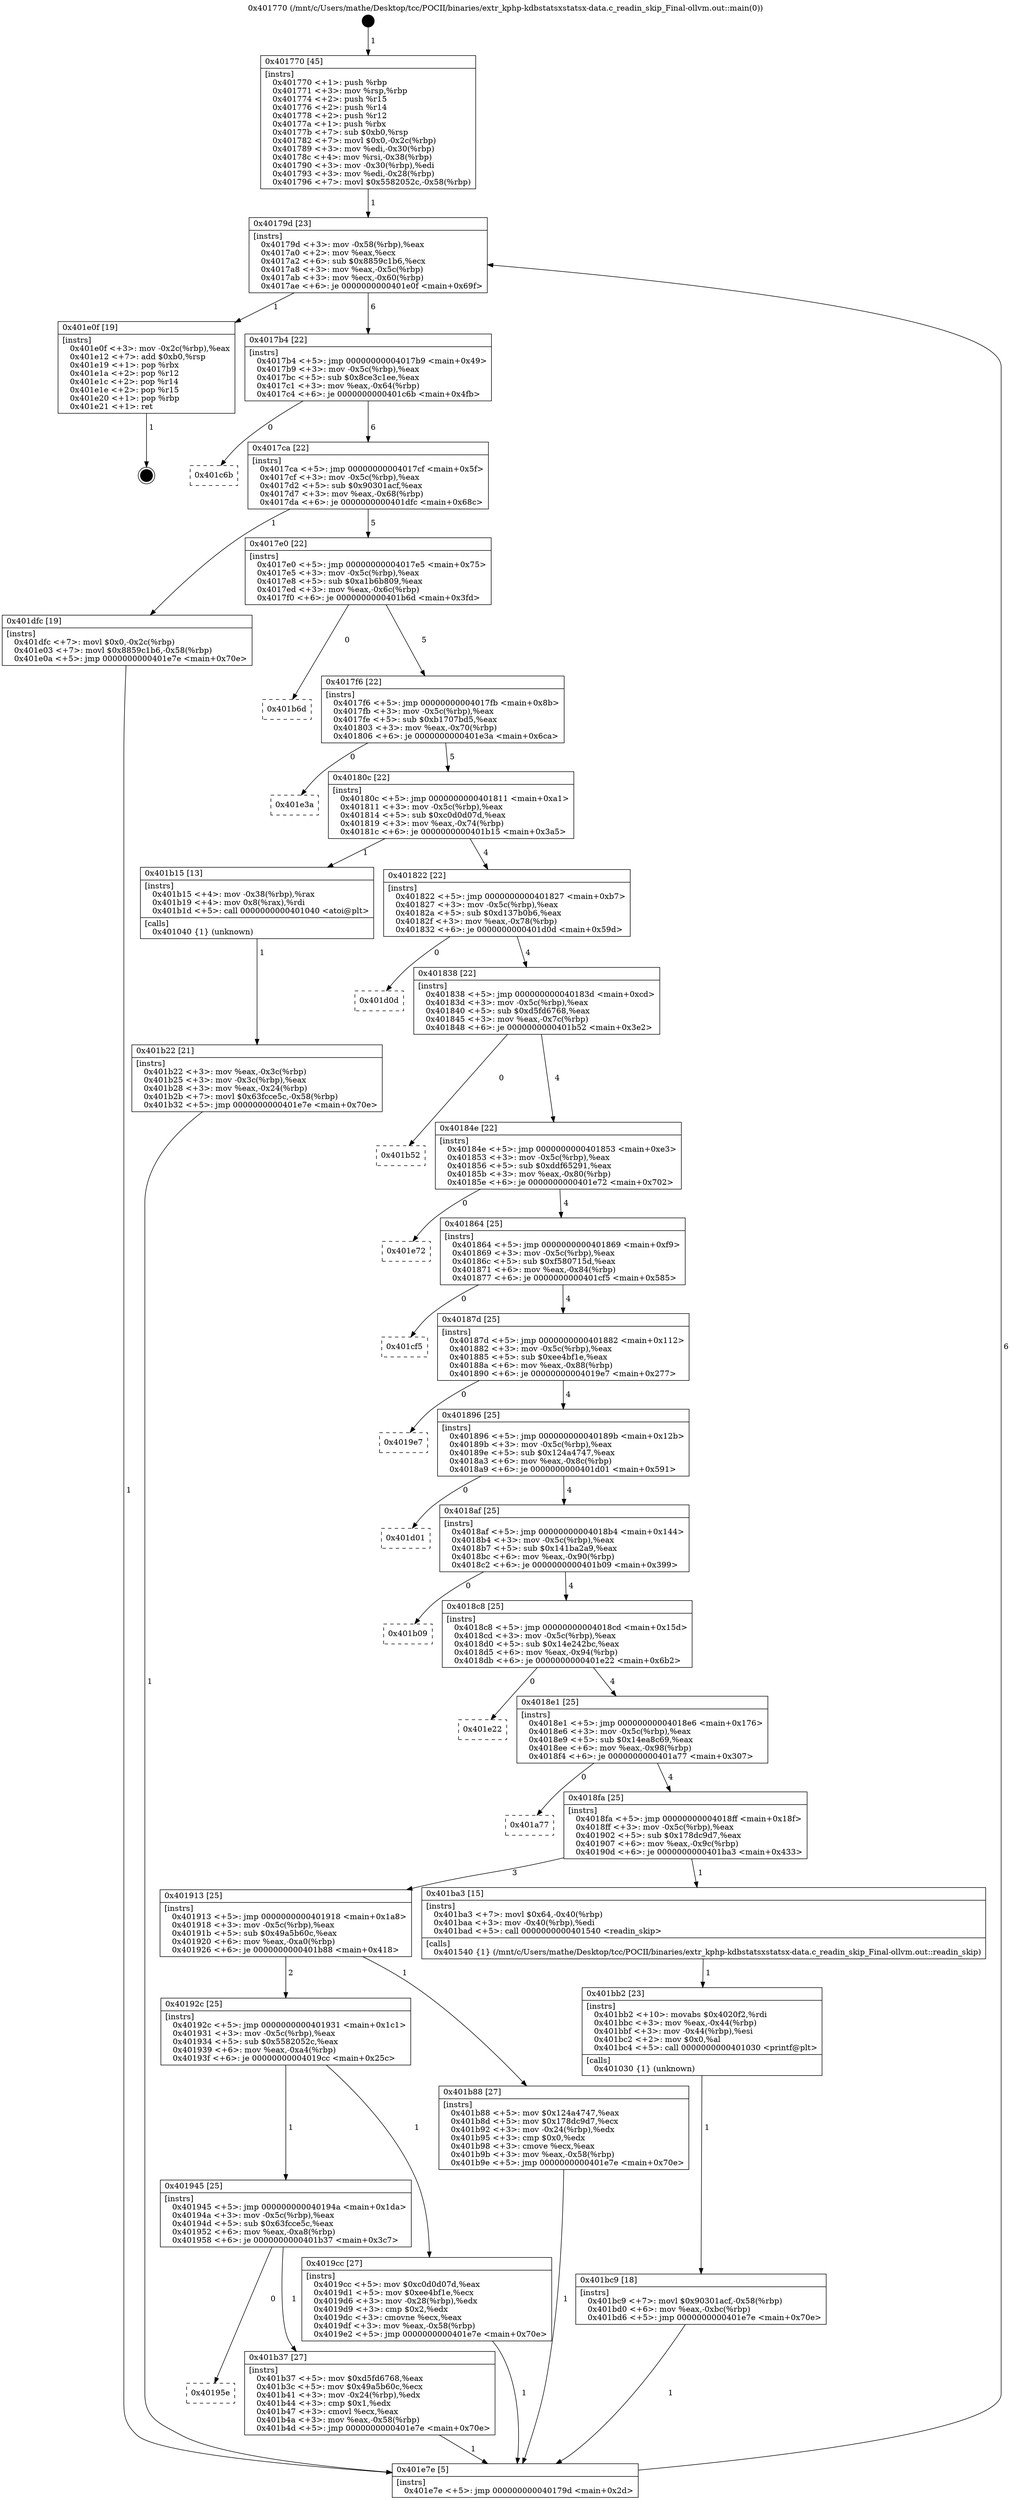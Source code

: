 digraph "0x401770" {
  label = "0x401770 (/mnt/c/Users/mathe/Desktop/tcc/POCII/binaries/extr_kphp-kdbstatsxstatsx-data.c_readin_skip_Final-ollvm.out::main(0))"
  labelloc = "t"
  node[shape=record]

  Entry [label="",width=0.3,height=0.3,shape=circle,fillcolor=black,style=filled]
  "0x40179d" [label="{
     0x40179d [23]\l
     | [instrs]\l
     &nbsp;&nbsp;0x40179d \<+3\>: mov -0x58(%rbp),%eax\l
     &nbsp;&nbsp;0x4017a0 \<+2\>: mov %eax,%ecx\l
     &nbsp;&nbsp;0x4017a2 \<+6\>: sub $0x8859c1b6,%ecx\l
     &nbsp;&nbsp;0x4017a8 \<+3\>: mov %eax,-0x5c(%rbp)\l
     &nbsp;&nbsp;0x4017ab \<+3\>: mov %ecx,-0x60(%rbp)\l
     &nbsp;&nbsp;0x4017ae \<+6\>: je 0000000000401e0f \<main+0x69f\>\l
  }"]
  "0x401e0f" [label="{
     0x401e0f [19]\l
     | [instrs]\l
     &nbsp;&nbsp;0x401e0f \<+3\>: mov -0x2c(%rbp),%eax\l
     &nbsp;&nbsp;0x401e12 \<+7\>: add $0xb0,%rsp\l
     &nbsp;&nbsp;0x401e19 \<+1\>: pop %rbx\l
     &nbsp;&nbsp;0x401e1a \<+2\>: pop %r12\l
     &nbsp;&nbsp;0x401e1c \<+2\>: pop %r14\l
     &nbsp;&nbsp;0x401e1e \<+2\>: pop %r15\l
     &nbsp;&nbsp;0x401e20 \<+1\>: pop %rbp\l
     &nbsp;&nbsp;0x401e21 \<+1\>: ret\l
  }"]
  "0x4017b4" [label="{
     0x4017b4 [22]\l
     | [instrs]\l
     &nbsp;&nbsp;0x4017b4 \<+5\>: jmp 00000000004017b9 \<main+0x49\>\l
     &nbsp;&nbsp;0x4017b9 \<+3\>: mov -0x5c(%rbp),%eax\l
     &nbsp;&nbsp;0x4017bc \<+5\>: sub $0x8ce3c1ee,%eax\l
     &nbsp;&nbsp;0x4017c1 \<+3\>: mov %eax,-0x64(%rbp)\l
     &nbsp;&nbsp;0x4017c4 \<+6\>: je 0000000000401c6b \<main+0x4fb\>\l
  }"]
  Exit [label="",width=0.3,height=0.3,shape=circle,fillcolor=black,style=filled,peripheries=2]
  "0x401c6b" [label="{
     0x401c6b\l
  }", style=dashed]
  "0x4017ca" [label="{
     0x4017ca [22]\l
     | [instrs]\l
     &nbsp;&nbsp;0x4017ca \<+5\>: jmp 00000000004017cf \<main+0x5f\>\l
     &nbsp;&nbsp;0x4017cf \<+3\>: mov -0x5c(%rbp),%eax\l
     &nbsp;&nbsp;0x4017d2 \<+5\>: sub $0x90301acf,%eax\l
     &nbsp;&nbsp;0x4017d7 \<+3\>: mov %eax,-0x68(%rbp)\l
     &nbsp;&nbsp;0x4017da \<+6\>: je 0000000000401dfc \<main+0x68c\>\l
  }"]
  "0x401bc9" [label="{
     0x401bc9 [18]\l
     | [instrs]\l
     &nbsp;&nbsp;0x401bc9 \<+7\>: movl $0x90301acf,-0x58(%rbp)\l
     &nbsp;&nbsp;0x401bd0 \<+6\>: mov %eax,-0xbc(%rbp)\l
     &nbsp;&nbsp;0x401bd6 \<+5\>: jmp 0000000000401e7e \<main+0x70e\>\l
  }"]
  "0x401dfc" [label="{
     0x401dfc [19]\l
     | [instrs]\l
     &nbsp;&nbsp;0x401dfc \<+7\>: movl $0x0,-0x2c(%rbp)\l
     &nbsp;&nbsp;0x401e03 \<+7\>: movl $0x8859c1b6,-0x58(%rbp)\l
     &nbsp;&nbsp;0x401e0a \<+5\>: jmp 0000000000401e7e \<main+0x70e\>\l
  }"]
  "0x4017e0" [label="{
     0x4017e0 [22]\l
     | [instrs]\l
     &nbsp;&nbsp;0x4017e0 \<+5\>: jmp 00000000004017e5 \<main+0x75\>\l
     &nbsp;&nbsp;0x4017e5 \<+3\>: mov -0x5c(%rbp),%eax\l
     &nbsp;&nbsp;0x4017e8 \<+5\>: sub $0xa1b6b809,%eax\l
     &nbsp;&nbsp;0x4017ed \<+3\>: mov %eax,-0x6c(%rbp)\l
     &nbsp;&nbsp;0x4017f0 \<+6\>: je 0000000000401b6d \<main+0x3fd\>\l
  }"]
  "0x401bb2" [label="{
     0x401bb2 [23]\l
     | [instrs]\l
     &nbsp;&nbsp;0x401bb2 \<+10\>: movabs $0x4020f2,%rdi\l
     &nbsp;&nbsp;0x401bbc \<+3\>: mov %eax,-0x44(%rbp)\l
     &nbsp;&nbsp;0x401bbf \<+3\>: mov -0x44(%rbp),%esi\l
     &nbsp;&nbsp;0x401bc2 \<+2\>: mov $0x0,%al\l
     &nbsp;&nbsp;0x401bc4 \<+5\>: call 0000000000401030 \<printf@plt\>\l
     | [calls]\l
     &nbsp;&nbsp;0x401030 \{1\} (unknown)\l
  }"]
  "0x401b6d" [label="{
     0x401b6d\l
  }", style=dashed]
  "0x4017f6" [label="{
     0x4017f6 [22]\l
     | [instrs]\l
     &nbsp;&nbsp;0x4017f6 \<+5\>: jmp 00000000004017fb \<main+0x8b\>\l
     &nbsp;&nbsp;0x4017fb \<+3\>: mov -0x5c(%rbp),%eax\l
     &nbsp;&nbsp;0x4017fe \<+5\>: sub $0xb1707bd5,%eax\l
     &nbsp;&nbsp;0x401803 \<+3\>: mov %eax,-0x70(%rbp)\l
     &nbsp;&nbsp;0x401806 \<+6\>: je 0000000000401e3a \<main+0x6ca\>\l
  }"]
  "0x40195e" [label="{
     0x40195e\l
  }", style=dashed]
  "0x401e3a" [label="{
     0x401e3a\l
  }", style=dashed]
  "0x40180c" [label="{
     0x40180c [22]\l
     | [instrs]\l
     &nbsp;&nbsp;0x40180c \<+5\>: jmp 0000000000401811 \<main+0xa1\>\l
     &nbsp;&nbsp;0x401811 \<+3\>: mov -0x5c(%rbp),%eax\l
     &nbsp;&nbsp;0x401814 \<+5\>: sub $0xc0d0d07d,%eax\l
     &nbsp;&nbsp;0x401819 \<+3\>: mov %eax,-0x74(%rbp)\l
     &nbsp;&nbsp;0x40181c \<+6\>: je 0000000000401b15 \<main+0x3a5\>\l
  }"]
  "0x401b37" [label="{
     0x401b37 [27]\l
     | [instrs]\l
     &nbsp;&nbsp;0x401b37 \<+5\>: mov $0xd5fd6768,%eax\l
     &nbsp;&nbsp;0x401b3c \<+5\>: mov $0x49a5b60c,%ecx\l
     &nbsp;&nbsp;0x401b41 \<+3\>: mov -0x24(%rbp),%edx\l
     &nbsp;&nbsp;0x401b44 \<+3\>: cmp $0x1,%edx\l
     &nbsp;&nbsp;0x401b47 \<+3\>: cmovl %ecx,%eax\l
     &nbsp;&nbsp;0x401b4a \<+3\>: mov %eax,-0x58(%rbp)\l
     &nbsp;&nbsp;0x401b4d \<+5\>: jmp 0000000000401e7e \<main+0x70e\>\l
  }"]
  "0x401b15" [label="{
     0x401b15 [13]\l
     | [instrs]\l
     &nbsp;&nbsp;0x401b15 \<+4\>: mov -0x38(%rbp),%rax\l
     &nbsp;&nbsp;0x401b19 \<+4\>: mov 0x8(%rax),%rdi\l
     &nbsp;&nbsp;0x401b1d \<+5\>: call 0000000000401040 \<atoi@plt\>\l
     | [calls]\l
     &nbsp;&nbsp;0x401040 \{1\} (unknown)\l
  }"]
  "0x401822" [label="{
     0x401822 [22]\l
     | [instrs]\l
     &nbsp;&nbsp;0x401822 \<+5\>: jmp 0000000000401827 \<main+0xb7\>\l
     &nbsp;&nbsp;0x401827 \<+3\>: mov -0x5c(%rbp),%eax\l
     &nbsp;&nbsp;0x40182a \<+5\>: sub $0xd137b0b6,%eax\l
     &nbsp;&nbsp;0x40182f \<+3\>: mov %eax,-0x78(%rbp)\l
     &nbsp;&nbsp;0x401832 \<+6\>: je 0000000000401d0d \<main+0x59d\>\l
  }"]
  "0x401b22" [label="{
     0x401b22 [21]\l
     | [instrs]\l
     &nbsp;&nbsp;0x401b22 \<+3\>: mov %eax,-0x3c(%rbp)\l
     &nbsp;&nbsp;0x401b25 \<+3\>: mov -0x3c(%rbp),%eax\l
     &nbsp;&nbsp;0x401b28 \<+3\>: mov %eax,-0x24(%rbp)\l
     &nbsp;&nbsp;0x401b2b \<+7\>: movl $0x63fcce5c,-0x58(%rbp)\l
     &nbsp;&nbsp;0x401b32 \<+5\>: jmp 0000000000401e7e \<main+0x70e\>\l
  }"]
  "0x401d0d" [label="{
     0x401d0d\l
  }", style=dashed]
  "0x401838" [label="{
     0x401838 [22]\l
     | [instrs]\l
     &nbsp;&nbsp;0x401838 \<+5\>: jmp 000000000040183d \<main+0xcd\>\l
     &nbsp;&nbsp;0x40183d \<+3\>: mov -0x5c(%rbp),%eax\l
     &nbsp;&nbsp;0x401840 \<+5\>: sub $0xd5fd6768,%eax\l
     &nbsp;&nbsp;0x401845 \<+3\>: mov %eax,-0x7c(%rbp)\l
     &nbsp;&nbsp;0x401848 \<+6\>: je 0000000000401b52 \<main+0x3e2\>\l
  }"]
  "0x401770" [label="{
     0x401770 [45]\l
     | [instrs]\l
     &nbsp;&nbsp;0x401770 \<+1\>: push %rbp\l
     &nbsp;&nbsp;0x401771 \<+3\>: mov %rsp,%rbp\l
     &nbsp;&nbsp;0x401774 \<+2\>: push %r15\l
     &nbsp;&nbsp;0x401776 \<+2\>: push %r14\l
     &nbsp;&nbsp;0x401778 \<+2\>: push %r12\l
     &nbsp;&nbsp;0x40177a \<+1\>: push %rbx\l
     &nbsp;&nbsp;0x40177b \<+7\>: sub $0xb0,%rsp\l
     &nbsp;&nbsp;0x401782 \<+7\>: movl $0x0,-0x2c(%rbp)\l
     &nbsp;&nbsp;0x401789 \<+3\>: mov %edi,-0x30(%rbp)\l
     &nbsp;&nbsp;0x40178c \<+4\>: mov %rsi,-0x38(%rbp)\l
     &nbsp;&nbsp;0x401790 \<+3\>: mov -0x30(%rbp),%edi\l
     &nbsp;&nbsp;0x401793 \<+3\>: mov %edi,-0x28(%rbp)\l
     &nbsp;&nbsp;0x401796 \<+7\>: movl $0x5582052c,-0x58(%rbp)\l
  }"]
  "0x401b52" [label="{
     0x401b52\l
  }", style=dashed]
  "0x40184e" [label="{
     0x40184e [22]\l
     | [instrs]\l
     &nbsp;&nbsp;0x40184e \<+5\>: jmp 0000000000401853 \<main+0xe3\>\l
     &nbsp;&nbsp;0x401853 \<+3\>: mov -0x5c(%rbp),%eax\l
     &nbsp;&nbsp;0x401856 \<+5\>: sub $0xddf65291,%eax\l
     &nbsp;&nbsp;0x40185b \<+3\>: mov %eax,-0x80(%rbp)\l
     &nbsp;&nbsp;0x40185e \<+6\>: je 0000000000401e72 \<main+0x702\>\l
  }"]
  "0x401e7e" [label="{
     0x401e7e [5]\l
     | [instrs]\l
     &nbsp;&nbsp;0x401e7e \<+5\>: jmp 000000000040179d \<main+0x2d\>\l
  }"]
  "0x401e72" [label="{
     0x401e72\l
  }", style=dashed]
  "0x401864" [label="{
     0x401864 [25]\l
     | [instrs]\l
     &nbsp;&nbsp;0x401864 \<+5\>: jmp 0000000000401869 \<main+0xf9\>\l
     &nbsp;&nbsp;0x401869 \<+3\>: mov -0x5c(%rbp),%eax\l
     &nbsp;&nbsp;0x40186c \<+5\>: sub $0xf580715d,%eax\l
     &nbsp;&nbsp;0x401871 \<+6\>: mov %eax,-0x84(%rbp)\l
     &nbsp;&nbsp;0x401877 \<+6\>: je 0000000000401cf5 \<main+0x585\>\l
  }"]
  "0x401945" [label="{
     0x401945 [25]\l
     | [instrs]\l
     &nbsp;&nbsp;0x401945 \<+5\>: jmp 000000000040194a \<main+0x1da\>\l
     &nbsp;&nbsp;0x40194a \<+3\>: mov -0x5c(%rbp),%eax\l
     &nbsp;&nbsp;0x40194d \<+5\>: sub $0x63fcce5c,%eax\l
     &nbsp;&nbsp;0x401952 \<+6\>: mov %eax,-0xa8(%rbp)\l
     &nbsp;&nbsp;0x401958 \<+6\>: je 0000000000401b37 \<main+0x3c7\>\l
  }"]
  "0x401cf5" [label="{
     0x401cf5\l
  }", style=dashed]
  "0x40187d" [label="{
     0x40187d [25]\l
     | [instrs]\l
     &nbsp;&nbsp;0x40187d \<+5\>: jmp 0000000000401882 \<main+0x112\>\l
     &nbsp;&nbsp;0x401882 \<+3\>: mov -0x5c(%rbp),%eax\l
     &nbsp;&nbsp;0x401885 \<+5\>: sub $0xee4bf1e,%eax\l
     &nbsp;&nbsp;0x40188a \<+6\>: mov %eax,-0x88(%rbp)\l
     &nbsp;&nbsp;0x401890 \<+6\>: je 00000000004019e7 \<main+0x277\>\l
  }"]
  "0x4019cc" [label="{
     0x4019cc [27]\l
     | [instrs]\l
     &nbsp;&nbsp;0x4019cc \<+5\>: mov $0xc0d0d07d,%eax\l
     &nbsp;&nbsp;0x4019d1 \<+5\>: mov $0xee4bf1e,%ecx\l
     &nbsp;&nbsp;0x4019d6 \<+3\>: mov -0x28(%rbp),%edx\l
     &nbsp;&nbsp;0x4019d9 \<+3\>: cmp $0x2,%edx\l
     &nbsp;&nbsp;0x4019dc \<+3\>: cmovne %ecx,%eax\l
     &nbsp;&nbsp;0x4019df \<+3\>: mov %eax,-0x58(%rbp)\l
     &nbsp;&nbsp;0x4019e2 \<+5\>: jmp 0000000000401e7e \<main+0x70e\>\l
  }"]
  "0x4019e7" [label="{
     0x4019e7\l
  }", style=dashed]
  "0x401896" [label="{
     0x401896 [25]\l
     | [instrs]\l
     &nbsp;&nbsp;0x401896 \<+5\>: jmp 000000000040189b \<main+0x12b\>\l
     &nbsp;&nbsp;0x40189b \<+3\>: mov -0x5c(%rbp),%eax\l
     &nbsp;&nbsp;0x40189e \<+5\>: sub $0x124a4747,%eax\l
     &nbsp;&nbsp;0x4018a3 \<+6\>: mov %eax,-0x8c(%rbp)\l
     &nbsp;&nbsp;0x4018a9 \<+6\>: je 0000000000401d01 \<main+0x591\>\l
  }"]
  "0x40192c" [label="{
     0x40192c [25]\l
     | [instrs]\l
     &nbsp;&nbsp;0x40192c \<+5\>: jmp 0000000000401931 \<main+0x1c1\>\l
     &nbsp;&nbsp;0x401931 \<+3\>: mov -0x5c(%rbp),%eax\l
     &nbsp;&nbsp;0x401934 \<+5\>: sub $0x5582052c,%eax\l
     &nbsp;&nbsp;0x401939 \<+6\>: mov %eax,-0xa4(%rbp)\l
     &nbsp;&nbsp;0x40193f \<+6\>: je 00000000004019cc \<main+0x25c\>\l
  }"]
  "0x401d01" [label="{
     0x401d01\l
  }", style=dashed]
  "0x4018af" [label="{
     0x4018af [25]\l
     | [instrs]\l
     &nbsp;&nbsp;0x4018af \<+5\>: jmp 00000000004018b4 \<main+0x144\>\l
     &nbsp;&nbsp;0x4018b4 \<+3\>: mov -0x5c(%rbp),%eax\l
     &nbsp;&nbsp;0x4018b7 \<+5\>: sub $0x141ba2a9,%eax\l
     &nbsp;&nbsp;0x4018bc \<+6\>: mov %eax,-0x90(%rbp)\l
     &nbsp;&nbsp;0x4018c2 \<+6\>: je 0000000000401b09 \<main+0x399\>\l
  }"]
  "0x401b88" [label="{
     0x401b88 [27]\l
     | [instrs]\l
     &nbsp;&nbsp;0x401b88 \<+5\>: mov $0x124a4747,%eax\l
     &nbsp;&nbsp;0x401b8d \<+5\>: mov $0x178dc9d7,%ecx\l
     &nbsp;&nbsp;0x401b92 \<+3\>: mov -0x24(%rbp),%edx\l
     &nbsp;&nbsp;0x401b95 \<+3\>: cmp $0x0,%edx\l
     &nbsp;&nbsp;0x401b98 \<+3\>: cmove %ecx,%eax\l
     &nbsp;&nbsp;0x401b9b \<+3\>: mov %eax,-0x58(%rbp)\l
     &nbsp;&nbsp;0x401b9e \<+5\>: jmp 0000000000401e7e \<main+0x70e\>\l
  }"]
  "0x401b09" [label="{
     0x401b09\l
  }", style=dashed]
  "0x4018c8" [label="{
     0x4018c8 [25]\l
     | [instrs]\l
     &nbsp;&nbsp;0x4018c8 \<+5\>: jmp 00000000004018cd \<main+0x15d\>\l
     &nbsp;&nbsp;0x4018cd \<+3\>: mov -0x5c(%rbp),%eax\l
     &nbsp;&nbsp;0x4018d0 \<+5\>: sub $0x14e242bc,%eax\l
     &nbsp;&nbsp;0x4018d5 \<+6\>: mov %eax,-0x94(%rbp)\l
     &nbsp;&nbsp;0x4018db \<+6\>: je 0000000000401e22 \<main+0x6b2\>\l
  }"]
  "0x401913" [label="{
     0x401913 [25]\l
     | [instrs]\l
     &nbsp;&nbsp;0x401913 \<+5\>: jmp 0000000000401918 \<main+0x1a8\>\l
     &nbsp;&nbsp;0x401918 \<+3\>: mov -0x5c(%rbp),%eax\l
     &nbsp;&nbsp;0x40191b \<+5\>: sub $0x49a5b60c,%eax\l
     &nbsp;&nbsp;0x401920 \<+6\>: mov %eax,-0xa0(%rbp)\l
     &nbsp;&nbsp;0x401926 \<+6\>: je 0000000000401b88 \<main+0x418\>\l
  }"]
  "0x401e22" [label="{
     0x401e22\l
  }", style=dashed]
  "0x4018e1" [label="{
     0x4018e1 [25]\l
     | [instrs]\l
     &nbsp;&nbsp;0x4018e1 \<+5\>: jmp 00000000004018e6 \<main+0x176\>\l
     &nbsp;&nbsp;0x4018e6 \<+3\>: mov -0x5c(%rbp),%eax\l
     &nbsp;&nbsp;0x4018e9 \<+5\>: sub $0x14ea8c69,%eax\l
     &nbsp;&nbsp;0x4018ee \<+6\>: mov %eax,-0x98(%rbp)\l
     &nbsp;&nbsp;0x4018f4 \<+6\>: je 0000000000401a77 \<main+0x307\>\l
  }"]
  "0x401ba3" [label="{
     0x401ba3 [15]\l
     | [instrs]\l
     &nbsp;&nbsp;0x401ba3 \<+7\>: movl $0x64,-0x40(%rbp)\l
     &nbsp;&nbsp;0x401baa \<+3\>: mov -0x40(%rbp),%edi\l
     &nbsp;&nbsp;0x401bad \<+5\>: call 0000000000401540 \<readin_skip\>\l
     | [calls]\l
     &nbsp;&nbsp;0x401540 \{1\} (/mnt/c/Users/mathe/Desktop/tcc/POCII/binaries/extr_kphp-kdbstatsxstatsx-data.c_readin_skip_Final-ollvm.out::readin_skip)\l
  }"]
  "0x401a77" [label="{
     0x401a77\l
  }", style=dashed]
  "0x4018fa" [label="{
     0x4018fa [25]\l
     | [instrs]\l
     &nbsp;&nbsp;0x4018fa \<+5\>: jmp 00000000004018ff \<main+0x18f\>\l
     &nbsp;&nbsp;0x4018ff \<+3\>: mov -0x5c(%rbp),%eax\l
     &nbsp;&nbsp;0x401902 \<+5\>: sub $0x178dc9d7,%eax\l
     &nbsp;&nbsp;0x401907 \<+6\>: mov %eax,-0x9c(%rbp)\l
     &nbsp;&nbsp;0x40190d \<+6\>: je 0000000000401ba3 \<main+0x433\>\l
  }"]
  Entry -> "0x401770" [label=" 1"]
  "0x40179d" -> "0x401e0f" [label=" 1"]
  "0x40179d" -> "0x4017b4" [label=" 6"]
  "0x401e0f" -> Exit [label=" 1"]
  "0x4017b4" -> "0x401c6b" [label=" 0"]
  "0x4017b4" -> "0x4017ca" [label=" 6"]
  "0x401dfc" -> "0x401e7e" [label=" 1"]
  "0x4017ca" -> "0x401dfc" [label=" 1"]
  "0x4017ca" -> "0x4017e0" [label=" 5"]
  "0x401bc9" -> "0x401e7e" [label=" 1"]
  "0x4017e0" -> "0x401b6d" [label=" 0"]
  "0x4017e0" -> "0x4017f6" [label=" 5"]
  "0x401bb2" -> "0x401bc9" [label=" 1"]
  "0x4017f6" -> "0x401e3a" [label=" 0"]
  "0x4017f6" -> "0x40180c" [label=" 5"]
  "0x401ba3" -> "0x401bb2" [label=" 1"]
  "0x40180c" -> "0x401b15" [label=" 1"]
  "0x40180c" -> "0x401822" [label=" 4"]
  "0x401b88" -> "0x401e7e" [label=" 1"]
  "0x401822" -> "0x401d0d" [label=" 0"]
  "0x401822" -> "0x401838" [label=" 4"]
  "0x401945" -> "0x40195e" [label=" 0"]
  "0x401838" -> "0x401b52" [label=" 0"]
  "0x401838" -> "0x40184e" [label=" 4"]
  "0x401945" -> "0x401b37" [label=" 1"]
  "0x40184e" -> "0x401e72" [label=" 0"]
  "0x40184e" -> "0x401864" [label=" 4"]
  "0x401b37" -> "0x401e7e" [label=" 1"]
  "0x401864" -> "0x401cf5" [label=" 0"]
  "0x401864" -> "0x40187d" [label=" 4"]
  "0x401b22" -> "0x401e7e" [label=" 1"]
  "0x40187d" -> "0x4019e7" [label=" 0"]
  "0x40187d" -> "0x401896" [label=" 4"]
  "0x401b15" -> "0x401b22" [label=" 1"]
  "0x401896" -> "0x401d01" [label=" 0"]
  "0x401896" -> "0x4018af" [label=" 4"]
  "0x401770" -> "0x40179d" [label=" 1"]
  "0x4018af" -> "0x401b09" [label=" 0"]
  "0x4018af" -> "0x4018c8" [label=" 4"]
  "0x4019cc" -> "0x401e7e" [label=" 1"]
  "0x4018c8" -> "0x401e22" [label=" 0"]
  "0x4018c8" -> "0x4018e1" [label=" 4"]
  "0x40192c" -> "0x4019cc" [label=" 1"]
  "0x4018e1" -> "0x401a77" [label=" 0"]
  "0x4018e1" -> "0x4018fa" [label=" 4"]
  "0x401e7e" -> "0x40179d" [label=" 6"]
  "0x4018fa" -> "0x401ba3" [label=" 1"]
  "0x4018fa" -> "0x401913" [label=" 3"]
  "0x40192c" -> "0x401945" [label=" 1"]
  "0x401913" -> "0x401b88" [label=" 1"]
  "0x401913" -> "0x40192c" [label=" 2"]
}
